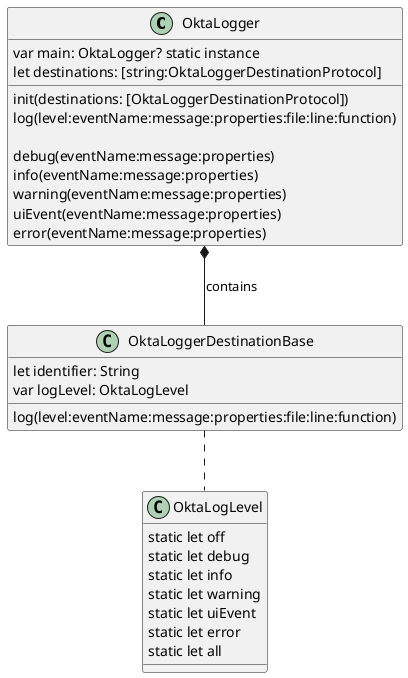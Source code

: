 @startuml
OktaLogger *-- OktaLoggerDestinationBase : contains
OktaLoggerDestinationBase .. OktaLogLevel

class OktaLogger {
  var main: OktaLogger? static instance
  let destinations: [string:OktaLoggerDestinationProtocol]
  init(destinations: [OktaLoggerDestinationProtocol])
  log(level:eventName:message:properties:file:line:function)

  debug(eventName:message:properties)
  info(eventName:message:properties)
  warning(eventName:message:properties)
  uiEvent(eventName:message:properties)
  error(eventName:message:properties)
}

class OktaLoggerDestinationBase {
  let identifier: String
  var logLevel: OktaLogLevel
  log(level:eventName:message:properties:file:line:function)
}

class OktaLogLevel {
  static let off
  static let debug
  static let info
  static let warning
  static let uiEvent
  static let error
  static let all
}
@enduml